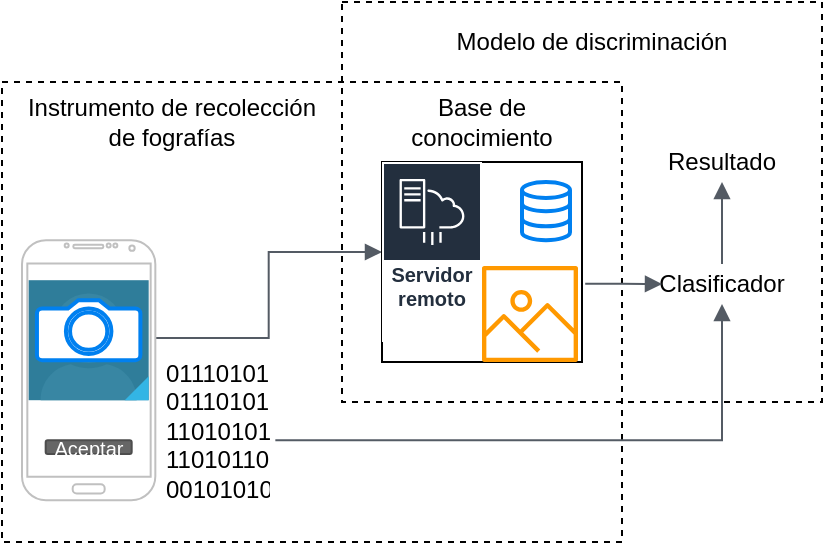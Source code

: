 <mxfile version="16.6.4" type="github">
  <diagram id="3YNWn-B4lSkAI1KDsXIr" name="Page-1">
    <mxGraphModel dx="507" dy="334" grid="1" gridSize="10" guides="1" tooltips="1" connect="1" arrows="1" fold="1" page="1" pageScale="1" pageWidth="850" pageHeight="1100" math="0" shadow="0">
      <root>
        <mxCell id="0" />
        <mxCell id="1" parent="0" />
        <mxCell id="6AdjQgX-7gJ5Upw2ovpv-39" value="" style="rounded=0;whiteSpace=wrap;html=1;dashed=1;fillColor=none;" parent="1" vertex="1">
          <mxGeometry x="270" y="150" width="240" height="200" as="geometry" />
        </mxCell>
        <mxCell id="6AdjQgX-7gJ5Upw2ovpv-34" value="" style="rounded=0;whiteSpace=wrap;html=1;dashed=1;fillColor=none;" parent="1" vertex="1">
          <mxGeometry x="100" y="190" width="310" height="230" as="geometry" />
        </mxCell>
        <mxCell id="6AdjQgX-7gJ5Upw2ovpv-28" value="" style="edgeStyle=orthogonalEdgeStyle;html=1;endArrow=block;elbow=vertical;startArrow=none;endFill=1;strokeColor=#545B64;rounded=0;exitX=0.986;exitY=0.376;exitDx=0;exitDy=0;exitPerimeter=0;" parent="1" source="6AdjQgX-7gJ5Upw2ovpv-1" target="6AdjQgX-7gJ5Upw2ovpv-16" edge="1">
          <mxGeometry width="100" relative="1" as="geometry">
            <mxPoint x="170" y="300" as="sourcePoint" />
            <mxPoint x="300" y="310" as="targetPoint" />
          </mxGeometry>
        </mxCell>
        <mxCell id="6AdjQgX-7gJ5Upw2ovpv-33" value="" style="group" parent="1" vertex="1" connectable="0">
          <mxGeometry x="110" y="269.1" width="126.67" height="130" as="geometry" />
        </mxCell>
        <mxCell id="6AdjQgX-7gJ5Upw2ovpv-17" value="" style="group" parent="6AdjQgX-7gJ5Upw2ovpv-33" vertex="1" connectable="0">
          <mxGeometry width="66.67" height="130" as="geometry" />
        </mxCell>
        <mxCell id="6AdjQgX-7gJ5Upw2ovpv-1" value="" style="verticalLabelPosition=bottom;verticalAlign=top;html=1;shadow=0;dashed=0;strokeWidth=1;shape=mxgraph.android.phone2;strokeColor=#c0c0c0;" parent="6AdjQgX-7gJ5Upw2ovpv-17" vertex="1">
          <mxGeometry width="66.67" height="130" as="geometry" />
        </mxCell>
        <mxCell id="6AdjQgX-7gJ5Upw2ovpv-3" value="" style="verticalLabelPosition=bottom;verticalAlign=top;html=1;shadow=0;dashed=0;strokeWidth=1;shape=mxgraph.android.contact_badge_pressed;sketch=0;" parent="6AdjQgX-7gJ5Upw2ovpv-17" vertex="1">
          <mxGeometry x="3.34" y="20" width="60" height="60" as="geometry" />
        </mxCell>
        <mxCell id="6AdjQgX-7gJ5Upw2ovpv-2" value="" style="html=1;verticalLabelPosition=bottom;align=center;labelBackgroundColor=#ffffff;verticalAlign=top;strokeWidth=2;strokeColor=#0080F0;shadow=0;dashed=0;shape=mxgraph.ios7.icons.camera;" parent="6AdjQgX-7gJ5Upw2ovpv-17" vertex="1">
          <mxGeometry x="7.47" y="30" width="51.72" height="30" as="geometry" />
        </mxCell>
        <mxCell id="6AdjQgX-7gJ5Upw2ovpv-9" value="Aceptar" style="rounded=1;html=1;shadow=0;dashed=0;whiteSpace=wrap;fontSize=10;fillColor=#666666;align=center;strokeColor=#4D4D4D;fontColor=#ffffff;" parent="6AdjQgX-7gJ5Upw2ovpv-17" vertex="1">
          <mxGeometry x="11.84" y="100" width="43" height="6.88" as="geometry" />
        </mxCell>
        <mxCell id="6AdjQgX-7gJ5Upw2ovpv-32" value="&lt;div&gt;01110101&lt;/div&gt;&lt;div&gt;01110101&lt;/div&gt;&lt;div&gt;11010101&lt;/div&gt;&lt;div&gt;11010110&lt;/div&gt;&lt;div&gt;00101010&lt;br&gt;&lt;/div&gt;" style="text;html=1;strokeColor=none;fillColor=none;spacing=5;spacingTop=-20;whiteSpace=wrap;overflow=hidden;rounded=0;" parent="6AdjQgX-7gJ5Upw2ovpv-33" vertex="1">
          <mxGeometry x="66.67" y="70" width="60" height="60" as="geometry" />
        </mxCell>
        <mxCell id="6AdjQgX-7gJ5Upw2ovpv-38" value="&lt;div&gt;Instrumento de recolección &lt;/div&gt;de fografías" style="text;html=1;strokeColor=none;fillColor=none;align=center;verticalAlign=middle;whiteSpace=wrap;rounded=0;dashed=1;" parent="1" vertex="1">
          <mxGeometry x="110" y="200" width="150" height="20" as="geometry" />
        </mxCell>
        <mxCell id="6AdjQgX-7gJ5Upw2ovpv-40" value="Base de conocimiento" style="text;html=1;strokeColor=none;fillColor=none;align=center;verticalAlign=middle;whiteSpace=wrap;rounded=0;dashed=1;" parent="1" vertex="1">
          <mxGeometry x="280" y="200" width="120" height="20" as="geometry" />
        </mxCell>
        <mxCell id="6AdjQgX-7gJ5Upw2ovpv-41" value="" style="group" parent="1" vertex="1" connectable="0">
          <mxGeometry x="290" y="230" width="100" height="100" as="geometry" />
        </mxCell>
        <mxCell id="6AdjQgX-7gJ5Upw2ovpv-29" value="" style="whiteSpace=wrap;html=1;aspect=fixed;" parent="6AdjQgX-7gJ5Upw2ovpv-41" vertex="1">
          <mxGeometry width="100" height="100" as="geometry" />
        </mxCell>
        <mxCell id="6AdjQgX-7gJ5Upw2ovpv-16" value="&lt;div&gt;Servidor remoto&lt;/div&gt;&lt;div&gt;&lt;br&gt;&lt;/div&gt;" style="sketch=0;outlineConnect=0;fontColor=#232F3E;gradientColor=none;strokeColor=#ffffff;fillColor=#232F3E;dashed=0;verticalLabelPosition=middle;verticalAlign=bottom;align=center;html=1;whiteSpace=wrap;fontSize=10;fontStyle=1;spacing=3;shape=mxgraph.aws4.productIcon;prIcon=mxgraph.aws4.server_migration_service;" parent="6AdjQgX-7gJ5Upw2ovpv-41" vertex="1">
          <mxGeometry width="50" height="90" as="geometry" />
        </mxCell>
        <mxCell id="6AdjQgX-7gJ5Upw2ovpv-30" value="" style="html=1;verticalLabelPosition=bottom;align=center;labelBackgroundColor=#ffffff;verticalAlign=top;strokeWidth=2;strokeColor=#0080F0;shadow=0;dashed=0;shape=mxgraph.ios7.icons.data;" parent="6AdjQgX-7gJ5Upw2ovpv-41" vertex="1">
          <mxGeometry x="70" y="10" width="24" height="29.1" as="geometry" />
        </mxCell>
        <mxCell id="6AdjQgX-7gJ5Upw2ovpv-31" value="" style="sketch=0;outlineConnect=0;fontColor=#232F3E;gradientColor=none;fillColor=#FF9900;strokeColor=none;dashed=0;verticalLabelPosition=bottom;verticalAlign=top;align=center;html=1;fontSize=12;fontStyle=0;aspect=fixed;pointerEvents=1;shape=mxgraph.aws4.container_registry_image;" parent="6AdjQgX-7gJ5Upw2ovpv-41" vertex="1">
          <mxGeometry x="50" y="52" width="48" height="48" as="geometry" />
        </mxCell>
        <mxCell id="6AdjQgX-7gJ5Upw2ovpv-42" value="Modelo de discriminación" style="text;html=1;strokeColor=none;fillColor=none;align=center;verticalAlign=middle;whiteSpace=wrap;rounded=0;dashed=1;" parent="1" vertex="1">
          <mxGeometry x="320" y="160" width="150" height="20" as="geometry" />
        </mxCell>
        <mxCell id="6AdjQgX-7gJ5Upw2ovpv-43" value="" style="edgeStyle=orthogonalEdgeStyle;html=1;endArrow=block;elbow=vertical;startArrow=none;endFill=1;strokeColor=#545B64;rounded=0;" parent="1" source="6AdjQgX-7gJ5Upw2ovpv-32" target="6AdjQgX-7gJ5Upw2ovpv-44" edge="1">
          <mxGeometry width="100" relative="1" as="geometry">
            <mxPoint x="185.737" y="327.98" as="sourcePoint" />
            <mxPoint x="300" y="285.029" as="targetPoint" />
            <Array as="points">
              <mxPoint x="460" y="369" />
              <mxPoint x="460" y="285" />
            </Array>
          </mxGeometry>
        </mxCell>
        <mxCell id="6AdjQgX-7gJ5Upw2ovpv-44" value="Clasificador" style="text;html=1;strokeColor=none;fillColor=none;align=center;verticalAlign=middle;whiteSpace=wrap;rounded=0;dashed=1;" parent="1" vertex="1">
          <mxGeometry x="430" y="281" width="60" height="20" as="geometry" />
        </mxCell>
        <mxCell id="6AdjQgX-7gJ5Upw2ovpv-45" value="" style="edgeStyle=orthogonalEdgeStyle;html=1;endArrow=block;elbow=vertical;startArrow=none;endFill=1;strokeColor=#545B64;rounded=0;exitX=1.016;exitY=0.609;exitDx=0;exitDy=0;exitPerimeter=0;entryX=0;entryY=0.5;entryDx=0;entryDy=0;" parent="1" source="6AdjQgX-7gJ5Upw2ovpv-29" target="6AdjQgX-7gJ5Upw2ovpv-44" edge="1">
          <mxGeometry width="100" relative="1" as="geometry">
            <mxPoint x="246.67" y="379.086" as="sourcePoint" />
            <mxPoint x="440" y="291" as="targetPoint" />
            <Array as="points" />
          </mxGeometry>
        </mxCell>
        <mxCell id="6AdjQgX-7gJ5Upw2ovpv-46" value="Resultado" style="text;html=1;strokeColor=none;fillColor=none;align=center;verticalAlign=middle;whiteSpace=wrap;rounded=0;dashed=1;" parent="1" vertex="1">
          <mxGeometry x="440" y="220" width="40" height="20" as="geometry" />
        </mxCell>
        <mxCell id="6AdjQgX-7gJ5Upw2ovpv-47" value="" style="edgeStyle=orthogonalEdgeStyle;html=1;endArrow=block;elbow=vertical;startArrow=none;endFill=1;strokeColor=#545B64;rounded=0;entryX=0.5;entryY=1;entryDx=0;entryDy=0;" parent="1" source="6AdjQgX-7gJ5Upw2ovpv-44" target="6AdjQgX-7gJ5Upw2ovpv-46" edge="1">
          <mxGeometry width="100" relative="1" as="geometry">
            <mxPoint x="401.6" y="300.9" as="sourcePoint" />
            <mxPoint x="440" y="301" as="targetPoint" />
            <Array as="points" />
          </mxGeometry>
        </mxCell>
      </root>
    </mxGraphModel>
  </diagram>
</mxfile>
